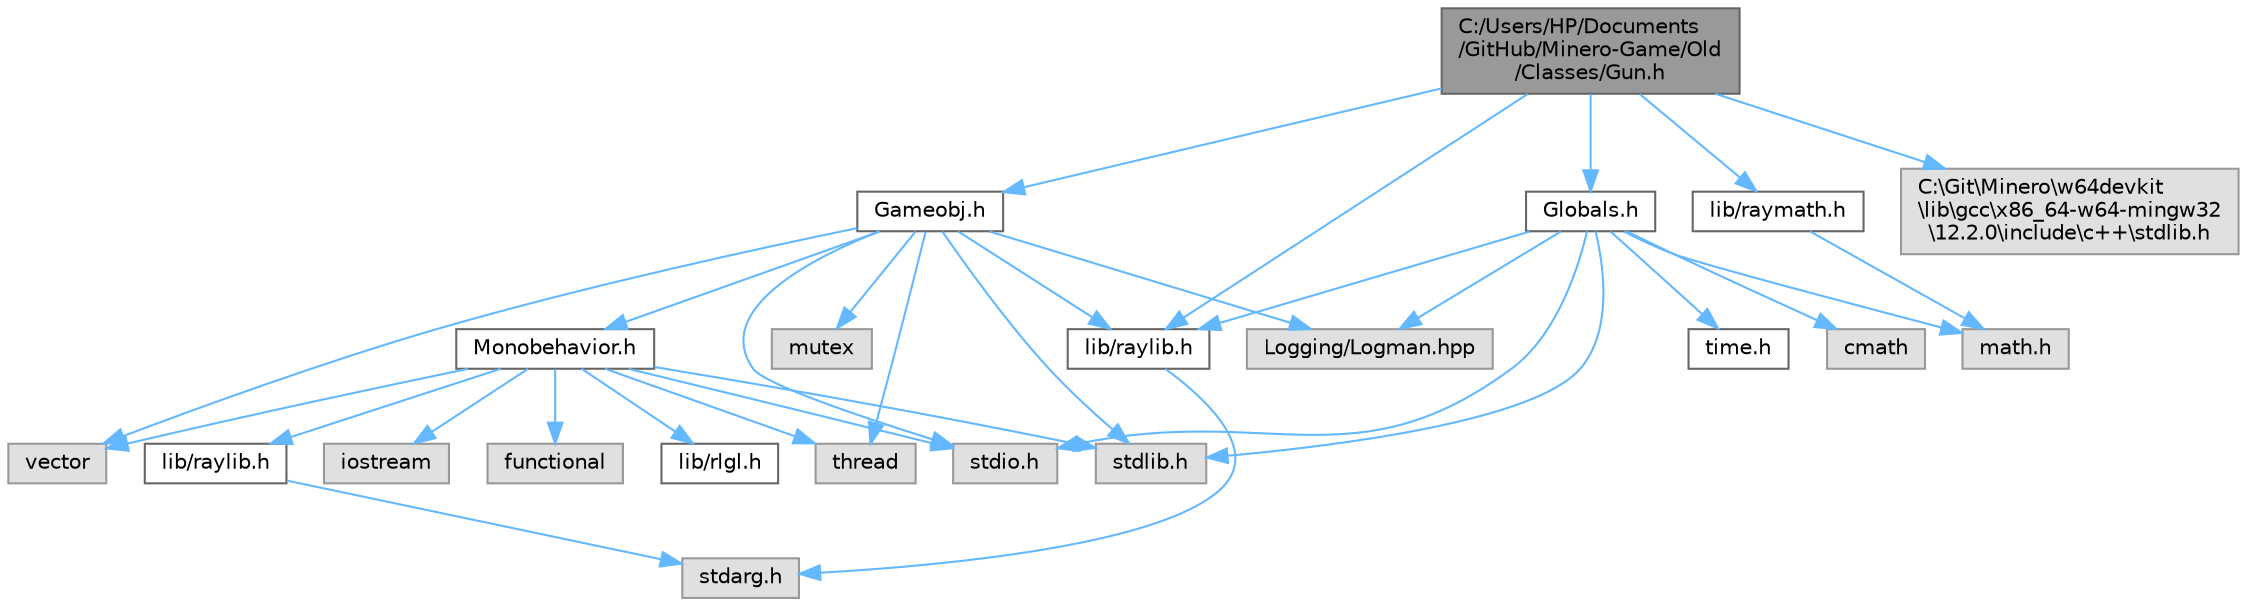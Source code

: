 digraph "C:/Users/HP/Documents/GitHub/Minero-Game/Old/Classes/Gun.h"
{
 // LATEX_PDF_SIZE
  bgcolor="transparent";
  edge [fontname=Helvetica,fontsize=10,labelfontname=Helvetica,labelfontsize=10];
  node [fontname=Helvetica,fontsize=10,shape=box,height=0.2,width=0.4];
  Node1 [id="Node000001",label="C:/Users/HP/Documents\l/GitHub/Minero-Game/Old\l/Classes/Gun.h",height=0.2,width=0.4,color="gray40", fillcolor="grey60", style="filled", fontcolor="black",tooltip=" "];
  Node1 -> Node2 [id="edge32_Node000001_Node000002",color="steelblue1",style="solid",tooltip=" "];
  Node2 [id="Node000002",label="lib/raylib.h",height=0.2,width=0.4,color="grey40", fillcolor="white", style="filled",URL="$_old_2_classes_2lib_2raylib_8h.html",tooltip=" "];
  Node2 -> Node3 [id="edge33_Node000002_Node000003",color="steelblue1",style="solid",tooltip=" "];
  Node3 [id="Node000003",label="stdarg.h",height=0.2,width=0.4,color="grey60", fillcolor="#E0E0E0", style="filled",tooltip=" "];
  Node1 -> Node4 [id="edge34_Node000001_Node000004",color="steelblue1",style="solid",tooltip=" "];
  Node4 [id="Node000004",label="lib/raymath.h",height=0.2,width=0.4,color="grey40", fillcolor="white", style="filled",URL="$_old_2_classes_2lib_2raymath_8h.html",tooltip=" "];
  Node4 -> Node5 [id="edge35_Node000004_Node000005",color="steelblue1",style="solid",tooltip=" "];
  Node5 [id="Node000005",label="math.h",height=0.2,width=0.4,color="grey60", fillcolor="#E0E0E0", style="filled",tooltip=" "];
  Node1 -> Node6 [id="edge36_Node000001_Node000006",color="steelblue1",style="solid",tooltip=" "];
  Node6 [id="Node000006",label="Gameobj.h",height=0.2,width=0.4,color="grey40", fillcolor="white", style="filled",URL="$_old_2_classes_2_gameobj_8h.html",tooltip=" "];
  Node6 -> Node2 [id="edge37_Node000006_Node000002",color="steelblue1",style="solid",tooltip=" "];
  Node6 -> Node7 [id="edge38_Node000006_Node000007",color="steelblue1",style="solid",tooltip=" "];
  Node7 [id="Node000007",label="Monobehavior.h",height=0.2,width=0.4,color="grey40", fillcolor="white", style="filled",URL="$_monobehavior_8h.html",tooltip=" "];
  Node7 -> Node8 [id="edge39_Node000007_Node000008",color="steelblue1",style="solid",tooltip=" "];
  Node8 [id="Node000008",label="lib/raylib.h",height=0.2,width=0.4,color="grey40", fillcolor="white", style="filled",URL="$_classes_2lib_2raylib_8h.html",tooltip=" "];
  Node8 -> Node3 [id="edge40_Node000008_Node000003",color="steelblue1",style="solid",tooltip=" "];
  Node7 -> Node9 [id="edge41_Node000007_Node000009",color="steelblue1",style="solid",tooltip=" "];
  Node9 [id="Node000009",label="lib/rlgl.h",height=0.2,width=0.4,color="grey40", fillcolor="white", style="filled",URL="$_classes_2lib_2rlgl_8h.html",tooltip=" "];
  Node7 -> Node10 [id="edge42_Node000007_Node000010",color="steelblue1",style="solid",tooltip=" "];
  Node10 [id="Node000010",label="stdio.h",height=0.2,width=0.4,color="grey60", fillcolor="#E0E0E0", style="filled",tooltip=" "];
  Node7 -> Node11 [id="edge43_Node000007_Node000011",color="steelblue1",style="solid",tooltip=" "];
  Node11 [id="Node000011",label="stdlib.h",height=0.2,width=0.4,color="grey60", fillcolor="#E0E0E0", style="filled",tooltip=" "];
  Node7 -> Node12 [id="edge44_Node000007_Node000012",color="steelblue1",style="solid",tooltip=" "];
  Node12 [id="Node000012",label="iostream",height=0.2,width=0.4,color="grey60", fillcolor="#E0E0E0", style="filled",tooltip=" "];
  Node7 -> Node13 [id="edge45_Node000007_Node000013",color="steelblue1",style="solid",tooltip=" "];
  Node13 [id="Node000013",label="thread",height=0.2,width=0.4,color="grey60", fillcolor="#E0E0E0", style="filled",tooltip=" "];
  Node7 -> Node14 [id="edge46_Node000007_Node000014",color="steelblue1",style="solid",tooltip=" "];
  Node14 [id="Node000014",label="vector",height=0.2,width=0.4,color="grey60", fillcolor="#E0E0E0", style="filled",tooltip=" "];
  Node7 -> Node15 [id="edge47_Node000007_Node000015",color="steelblue1",style="solid",tooltip=" "];
  Node15 [id="Node000015",label="functional",height=0.2,width=0.4,color="grey60", fillcolor="#E0E0E0", style="filled",tooltip=" "];
  Node6 -> Node16 [id="edge48_Node000006_Node000016",color="steelblue1",style="solid",tooltip=" "];
  Node16 [id="Node000016",label="Logging/Logman.hpp",height=0.2,width=0.4,color="grey60", fillcolor="#E0E0E0", style="filled",tooltip=" "];
  Node6 -> Node10 [id="edge49_Node000006_Node000010",color="steelblue1",style="solid",tooltip=" "];
  Node6 -> Node11 [id="edge50_Node000006_Node000011",color="steelblue1",style="solid",tooltip=" "];
  Node6 -> Node14 [id="edge51_Node000006_Node000014",color="steelblue1",style="solid",tooltip=" "];
  Node6 -> Node13 [id="edge52_Node000006_Node000013",color="steelblue1",style="solid",tooltip=" "];
  Node6 -> Node17 [id="edge53_Node000006_Node000017",color="steelblue1",style="solid",tooltip=" "];
  Node17 [id="Node000017",label="mutex",height=0.2,width=0.4,color="grey60", fillcolor="#E0E0E0", style="filled",tooltip=" "];
  Node1 -> Node18 [id="edge54_Node000001_Node000018",color="steelblue1",style="solid",tooltip=" "];
  Node18 [id="Node000018",label="Globals.h",height=0.2,width=0.4,color="grey40", fillcolor="white", style="filled",URL="$_old_2_classes_2_globals_8h.html",tooltip=" "];
  Node18 -> Node2 [id="edge55_Node000018_Node000002",color="steelblue1",style="solid",tooltip=" "];
  Node18 -> Node11 [id="edge56_Node000018_Node000011",color="steelblue1",style="solid",tooltip=" "];
  Node18 -> Node10 [id="edge57_Node000018_Node000010",color="steelblue1",style="solid",tooltip=" "];
  Node18 -> Node19 [id="edge58_Node000018_Node000019",color="steelblue1",style="solid",tooltip=" "];
  Node19 [id="Node000019",label="time.h",height=0.2,width=0.4,color="grey40", fillcolor="white", style="filled",URL="$_old_2_classes_2_time_8h.html",tooltip=" "];
  Node18 -> Node20 [id="edge59_Node000018_Node000020",color="steelblue1",style="solid",tooltip=" "];
  Node20 [id="Node000020",label="cmath",height=0.2,width=0.4,color="grey60", fillcolor="#E0E0E0", style="filled",tooltip=" "];
  Node18 -> Node5 [id="edge60_Node000018_Node000005",color="steelblue1",style="solid",tooltip=" "];
  Node18 -> Node16 [id="edge61_Node000018_Node000016",color="steelblue1",style="solid",tooltip=" "];
  Node1 -> Node21 [id="edge62_Node000001_Node000021",color="steelblue1",style="solid",tooltip=" "];
  Node21 [id="Node000021",label="C:\\Git\\Minero\\w64devkit\l\\lib\\gcc\\x86_64-w64-mingw32\l\\12.2.0\\include\\c++\\stdlib.h",height=0.2,width=0.4,color="grey60", fillcolor="#E0E0E0", style="filled",tooltip=" "];
}
